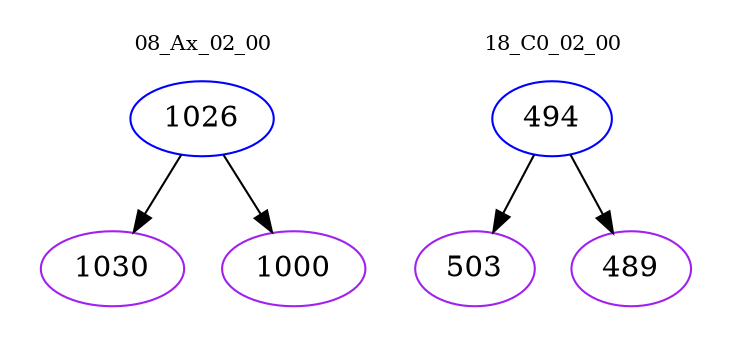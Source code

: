 digraph{
subgraph cluster_0 {
color = white
label = "08_Ax_02_00";
fontsize=10;
T0_1026 [label="1026", color="blue"]
T0_1026 -> T0_1030 [color="black"]
T0_1030 [label="1030", color="purple"]
T0_1026 -> T0_1000 [color="black"]
T0_1000 [label="1000", color="purple"]
}
subgraph cluster_1 {
color = white
label = "18_C0_02_00";
fontsize=10;
T1_494 [label="494", color="blue"]
T1_494 -> T1_503 [color="black"]
T1_503 [label="503", color="purple"]
T1_494 -> T1_489 [color="black"]
T1_489 [label="489", color="purple"]
}
}
